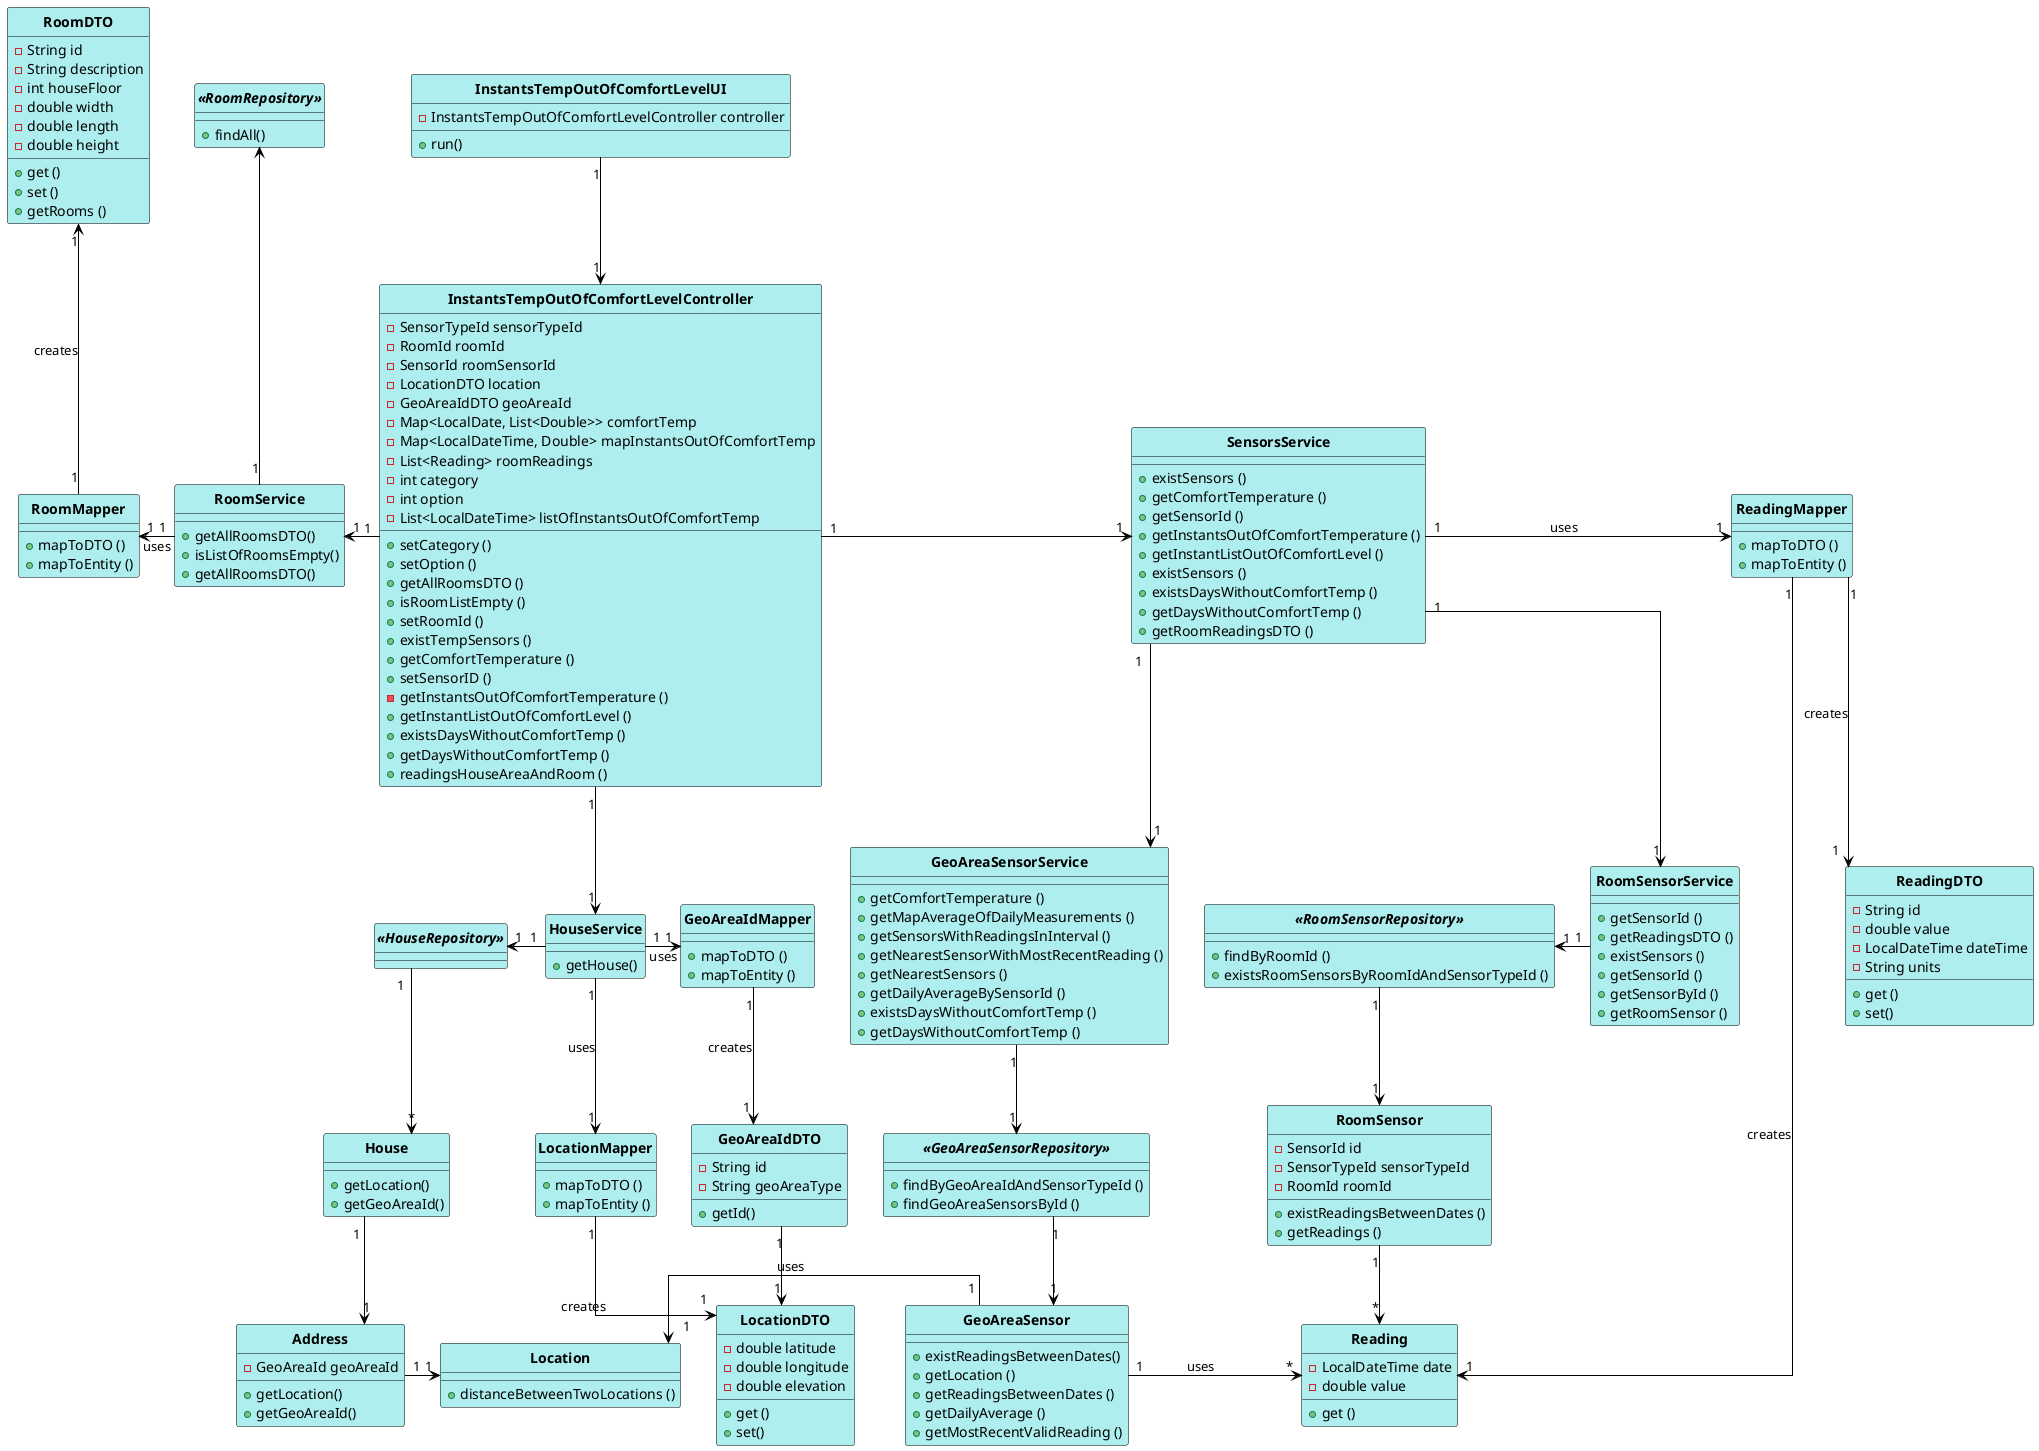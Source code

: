 @startuml
skinparam linetype ortho

skinparam class {
	BackgroundColor PaleTurquoise
	ArrowColor Black
	BorderColor Black
	FontStyle Bold
}

hide circle



InstantsTempOutOfComfortLevelUI "1" --> "1" InstantsTempOutOfComfortLevelController
InstantsTempOutOfComfortLevelController "1" --> "1" HouseService
InstantsTempOutOfComfortLevelController "1" -left-> "1" "RoomService"
InstantsTempOutOfComfortLevelController "1" -> "1" SensorsService
SensorsService "1" --> "1" RoomSensorService
SensorsService "1" --> "1" GeoAreaSensorService
RoomSensorService "1" -left-> "1" "<<RoomSensorRepository>>"
"<<RoomSensorRepository>>" "1" --> "1" RoomSensor
RoomSensor "1" --> "*" Reading
GeoAreaSensorService "1" --> "1" "<<GeoAreaSensorRepository>>"
"<<GeoAreaSensorRepository>>" "1" --> "1" GeoAreaSensor
GeoAreaSensor "1" -left-> "1" Location: uses
GeoAreaSensor "1" -right-> "*" Reading: uses
HouseService "1" -left-> "1" "<<HouseRepository>>"
"<<HouseRepository>>" "1" --> "*" House
RoomService "1" -up-> "<<RoomRepository>>"
House "1" --> "1" Address
Address "1" -right-> "1" Location
SensorsService "1" -> "1" ReadingMapper: uses
ReadingMapper "1" -> "1" Reading: creates
ReadingMapper "1" -down-> "1" ReadingDTO: creates
RoomService "1" -left-> "1" RoomMapper: uses
RoomMapper "1" -up-> "1" RoomDTO: creates
HouseService "1" --> "1" LocationMapper: uses
LocationMapper "1" -down-> "1" LocationDTO: creates
HouseService "1" -> "1" GeoAreaIdMapper: uses
GeoAreaIdMapper "1" -> "1" GeoAreaIdDTO: creates
GeoAreaIdDTO "1" -> "1" LocationDTO



Class InstantsTempOutOfComfortLevelUI {
- InstantsTempOutOfComfortLevelController controller
+ run()

}

Class InstantsTempOutOfComfortLevelController {
- SensorTypeId sensorTypeId
- RoomId roomId
- SensorId roomSensorId
- LocationDTO location
- GeoAreaIdDTO geoAreaId
- Map<LocalDate, List<Double>> comfortTemp
- Map<LocalDateTime, Double> mapInstantsOutOfComfortTemp
- List<Reading> roomReadings
- int category
- int option
- List<LocalDateTime> listOfInstantsOutOfComfortTemp
+ setCategory ()
+ setOption ()
+ getAllRoomsDTO ()
+ isRoomListEmpty ()
+ setRoomId ()
+ existTempSensors ()
+ getComfortTemperature ()
+ setSensorID ()
- getInstantsOutOfComfortTemperature ()
+ getInstantListOutOfComfortLevel ()
+ existsDaysWithoutComfortTemp ()
+ getDaysWithoutComfortTemp ()
+ readingsHouseAreaAndRoom ()
}


Class RoomService {
+ getAllRoomsDTO()
+ isListOfRoomsEmpty()
+ getAllRoomsDTO()
}

Interface "<<RoomRepository>>" {
+ findAll()
}


Class RoomSensor {
- SensorId id
- SensorTypeId sensorTypeId
- RoomId roomId
+ existReadingsBetweenDates ()
+ getReadings ()

}

Class RoomSensorService {
+ getSensorId ()
+ getReadingsDTO ()
+ existSensors ()
+ getSensorId ()
+ getSensorById ()
+ getRoomSensor ()
}


Interface "<<RoomSensorRepository>>" {
+ findByRoomId ()
+ existsRoomSensorsByRoomIdAndSensorTypeId ()
}

Class GeoAreaSensorService {
+ getComfortTemperature ()
+ getMapAverageOfDailyMeasurements ()
+ getSensorsWithReadingsInInterval ()
+ getNearestSensorWithMostRecentReading ()
+ getNearestSensors ()
+ getDailyAverageBySensorId ()
+ existsDaysWithoutComfortTemp ()
+ getDaysWithoutComfortTemp ()
}

Class HouseService {
+ getHouse()
}

Interface "<<HouseRepository>>" {
}

Class House {
+ getLocation()
+ getGeoAreaId()
}

Class Address {
- GeoAreaId geoAreaId
+ getLocation()
+ getGeoAreaId()
}

Class Location{
+ distanceBetweenTwoLocations ()
}

Class RoomDTO {
- String id
- String description
- int houseFloor
- double width
- double length
- double height
+ get ()
+ set ()
+ getRooms ()
}

Class RoomMapper {
+ mapToDTO ()
+ mapToEntity ()
}

Class LocationDTO {
- double latitude
- double longitude
- double elevation
+ get ()
+ set()
}

Class LocationMapper {
+ mapToDTO ()
+ mapToEntity ()
}

Class ReadingDTO {
- String id
- double value
- LocalDateTime dateTime
- String units
+ get ()
+ set()
}

Class GeoAreaIdDTO {
- String id
- String geoAreaType
+getId()
}

Class GeoAreaIdMapper {
+ mapToDTO ()
+ mapToEntity ()
}

Class ReadingMapper {
+ mapToDTO ()
+ mapToEntity ()
}


Interface "<<GeoAreaSensorRepository>>" {
+ findByGeoAreaIdAndSensorTypeId ()
+ findGeoAreaSensorsById ()
}


Class GeoAreaSensor {
+ existReadingsBetweenDates()
+ getLocation ()
+ getReadingsBetweenDates ()
+ getDailyAverage ()
+ getMostRecentValidReading ()
}

Class Reading {
- LocalDateTime date
- double value
+ get ()
}

Class SensorsService {
+ existSensors ()
+ getComfortTemperature ()
+ getSensorId ()
+ getInstantsOutOfComfortTemperature ()
+ getInstantListOutOfComfortLevel ()
+ existSensors ()
+ existsDaysWithoutComfortTemp ()
+ getDaysWithoutComfortTemp ()
+ getRoomReadingsDTO ()
}



@enduml
